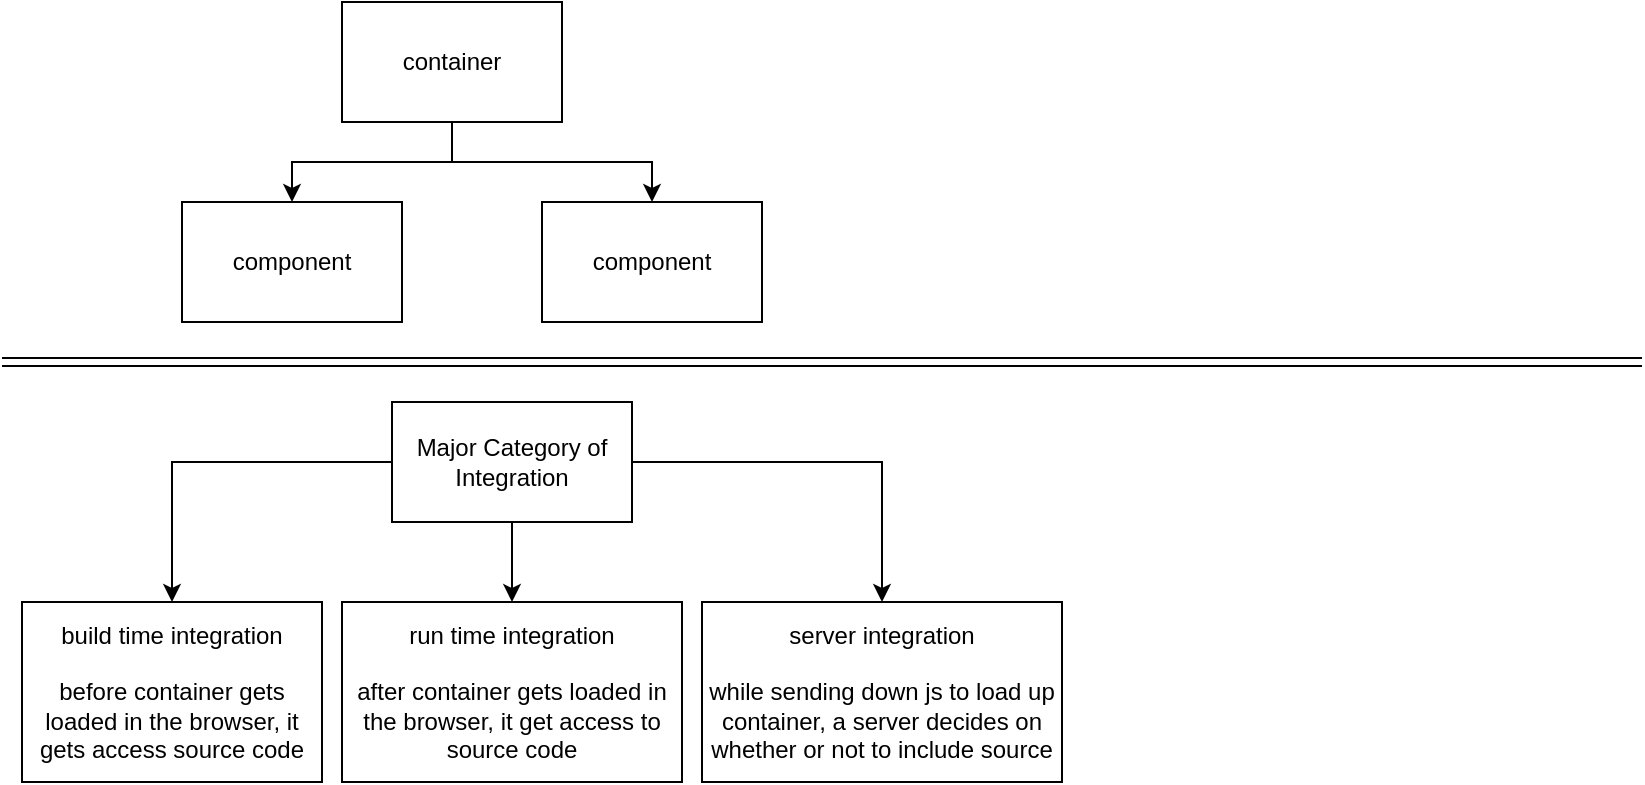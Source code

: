 <mxfile version="15.0.3" type="github">
  <diagram id="OfNVzm3rV_Hb3D0oMhvH" name="Page-1">
    <mxGraphModel dx="1422" dy="735" grid="1" gridSize="10" guides="1" tooltips="1" connect="1" arrows="1" fold="1" page="1" pageScale="1" pageWidth="827" pageHeight="1169" math="0" shadow="0">
      <root>
        <mxCell id="0" />
        <mxCell id="1" parent="0" />
        <mxCell id="IhRU6DyNc9BIXhvknG6n-7" style="edgeStyle=orthogonalEdgeStyle;rounded=0;orthogonalLoop=1;jettySize=auto;html=1;exitX=0;exitY=0.5;exitDx=0;exitDy=0;entryX=0.5;entryY=0;entryDx=0;entryDy=0;entryPerimeter=0;" edge="1" parent="1" source="IhRU6DyNc9BIXhvknG6n-1" target="IhRU6DyNc9BIXhvknG6n-2">
          <mxGeometry relative="1" as="geometry">
            <mxPoint x="70" y="270" as="targetPoint" />
          </mxGeometry>
        </mxCell>
        <mxCell id="IhRU6DyNc9BIXhvknG6n-8" value="" style="edgeStyle=orthogonalEdgeStyle;rounded=0;orthogonalLoop=1;jettySize=auto;html=1;" edge="1" parent="1" source="IhRU6DyNc9BIXhvknG6n-1" target="IhRU6DyNc9BIXhvknG6n-3">
          <mxGeometry relative="1" as="geometry" />
        </mxCell>
        <mxCell id="IhRU6DyNc9BIXhvknG6n-9" style="edgeStyle=orthogonalEdgeStyle;rounded=0;orthogonalLoop=1;jettySize=auto;html=1;exitX=1;exitY=0.5;exitDx=0;exitDy=0;entryX=0.5;entryY=0;entryDx=0;entryDy=0;" edge="1" parent="1" source="IhRU6DyNc9BIXhvknG6n-1" target="IhRU6DyNc9BIXhvknG6n-4">
          <mxGeometry relative="1" as="geometry">
            <mxPoint x="330" y="310" as="targetPoint" />
          </mxGeometry>
        </mxCell>
        <mxCell id="IhRU6DyNc9BIXhvknG6n-1" value="Major Category of Integration" style="rounded=0;whiteSpace=wrap;html=1;" vertex="1" parent="1">
          <mxGeometry x="195" y="220" width="120" height="60" as="geometry" />
        </mxCell>
        <mxCell id="IhRU6DyNc9BIXhvknG6n-2" value="build time integration&lt;br&gt;&lt;br&gt;before container gets loaded in the browser, it gets access source code" style="rounded=0;whiteSpace=wrap;html=1;" vertex="1" parent="1">
          <mxGeometry x="10" y="320" width="150" height="90" as="geometry" />
        </mxCell>
        <mxCell id="IhRU6DyNc9BIXhvknG6n-3" value="run time integration&lt;br&gt;&lt;br&gt;after container gets loaded in the browser, it get access to source code" style="rounded=0;whiteSpace=wrap;html=1;" vertex="1" parent="1">
          <mxGeometry x="170" y="320" width="170" height="90" as="geometry" />
        </mxCell>
        <mxCell id="IhRU6DyNc9BIXhvknG6n-4" value="server integration&lt;br&gt;&lt;br&gt;while sending down js to load up container, a server decides on whether or not to include source" style="rounded=0;whiteSpace=wrap;html=1;" vertex="1" parent="1">
          <mxGeometry x="350" y="320" width="180" height="90" as="geometry" />
        </mxCell>
        <mxCell id="IhRU6DyNc9BIXhvknG6n-14" value="" style="edgeStyle=orthogonalEdgeStyle;rounded=0;orthogonalLoop=1;jettySize=auto;html=1;" edge="1" parent="1" source="IhRU6DyNc9BIXhvknG6n-10" target="IhRU6DyNc9BIXhvknG6n-13">
          <mxGeometry relative="1" as="geometry" />
        </mxCell>
        <mxCell id="IhRU6DyNc9BIXhvknG6n-16" value="" style="edgeStyle=orthogonalEdgeStyle;rounded=0;orthogonalLoop=1;jettySize=auto;html=1;" edge="1" parent="1" source="IhRU6DyNc9BIXhvknG6n-10" target="IhRU6DyNc9BIXhvknG6n-15">
          <mxGeometry relative="1" as="geometry" />
        </mxCell>
        <mxCell id="IhRU6DyNc9BIXhvknG6n-10" value="container" style="rounded=0;whiteSpace=wrap;html=1;" vertex="1" parent="1">
          <mxGeometry x="170" y="20" width="110" height="60" as="geometry" />
        </mxCell>
        <mxCell id="IhRU6DyNc9BIXhvknG6n-13" value="component" style="rounded=0;whiteSpace=wrap;html=1;" vertex="1" parent="1">
          <mxGeometry x="90" y="120" width="110" height="60" as="geometry" />
        </mxCell>
        <mxCell id="IhRU6DyNc9BIXhvknG6n-15" value="component" style="rounded=0;whiteSpace=wrap;html=1;" vertex="1" parent="1">
          <mxGeometry x="270" y="120" width="110" height="60" as="geometry" />
        </mxCell>
        <mxCell id="IhRU6DyNc9BIXhvknG6n-17" value="" style="shape=link;html=1;" edge="1" parent="1">
          <mxGeometry width="100" relative="1" as="geometry">
            <mxPoint y="200" as="sourcePoint" />
            <mxPoint x="820" y="200" as="targetPoint" />
          </mxGeometry>
        </mxCell>
      </root>
    </mxGraphModel>
  </diagram>
</mxfile>
